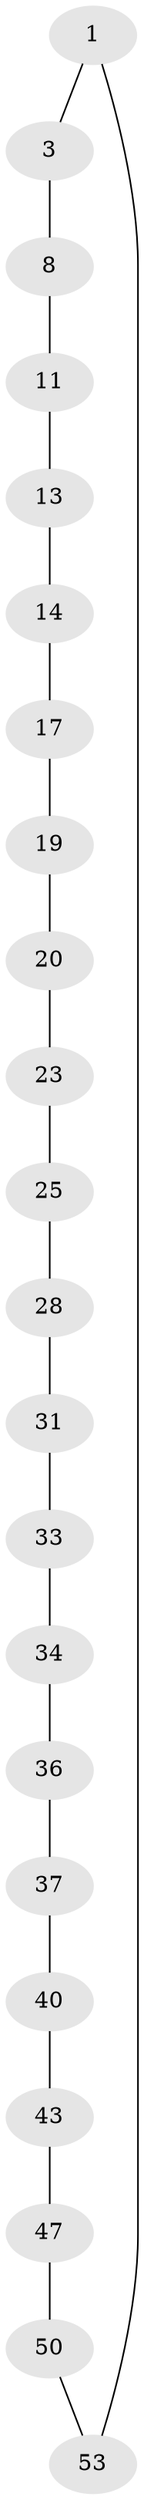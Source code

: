 // original degree distribution, {2: 1.0}
// Generated by graph-tools (version 1.1) at 2025/20/03/04/25 18:20:02]
// undirected, 22 vertices, 22 edges
graph export_dot {
graph [start="1"]
  node [color=gray90,style=filled];
  1 [super="+56+2"];
  3 [super="+4"];
  8 [super="+9"];
  11 [super="+12"];
  13;
  14 [super="+15"];
  17 [super="+18"];
  19;
  20 [super="+21"];
  23 [super="+24"];
  25 [super="+26"];
  28 [super="+29"];
  31 [super="+32"];
  33;
  34 [super="+35"];
  36;
  37 [super="+38"];
  40 [super="+41"];
  43 [super="+44"];
  47 [super="+48"];
  50 [super="+51"];
  53 [super="+54"];
  1 -- 3;
  1 -- 53;
  3 -- 8;
  8 -- 11;
  11 -- 13;
  13 -- 14;
  14 -- 17;
  17 -- 19;
  19 -- 20;
  20 -- 23;
  23 -- 25;
  25 -- 28;
  28 -- 31;
  31 -- 33;
  33 -- 34;
  34 -- 36;
  36 -- 37;
  37 -- 40;
  40 -- 43;
  43 -- 47;
  47 -- 50;
  50 -- 53;
}
